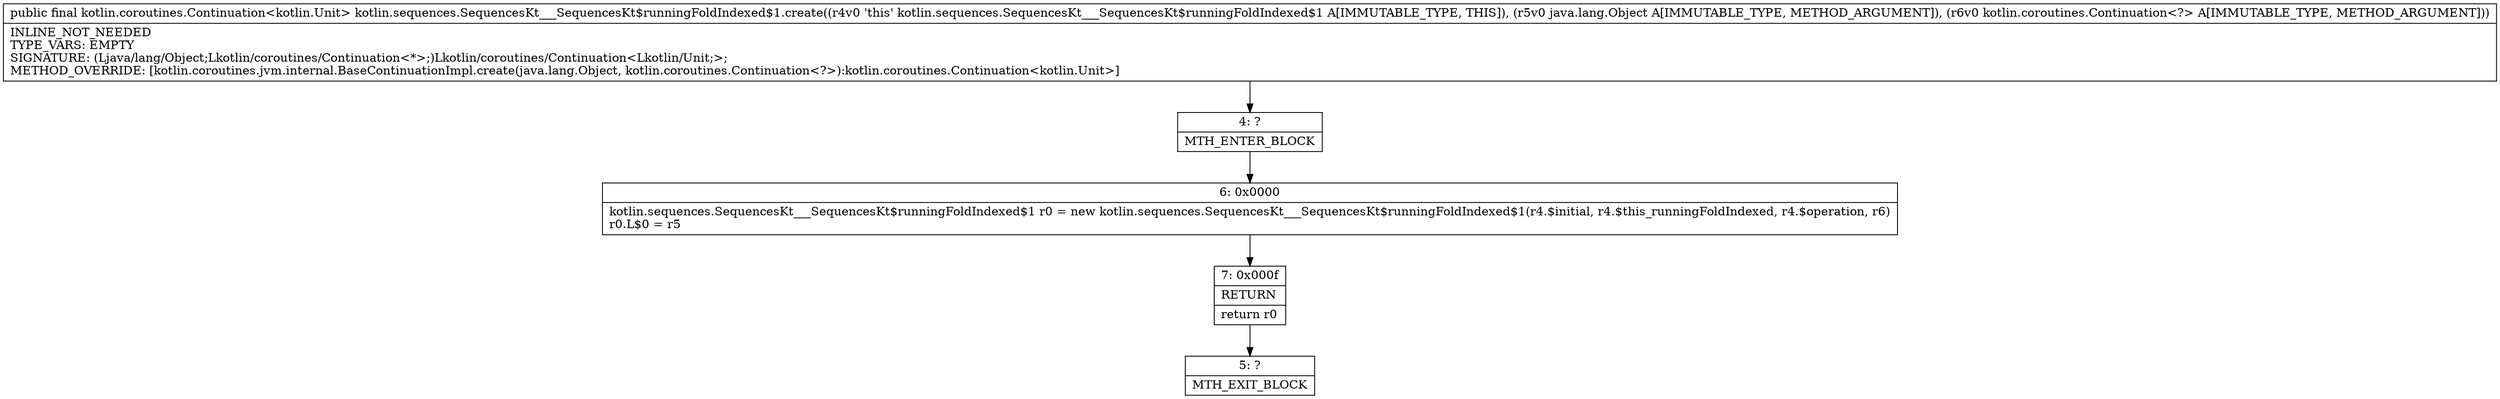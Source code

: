digraph "CFG forkotlin.sequences.SequencesKt___SequencesKt$runningFoldIndexed$1.create(Ljava\/lang\/Object;Lkotlin\/coroutines\/Continuation;)Lkotlin\/coroutines\/Continuation;" {
Node_4 [shape=record,label="{4\:\ ?|MTH_ENTER_BLOCK\l}"];
Node_6 [shape=record,label="{6\:\ 0x0000|kotlin.sequences.SequencesKt___SequencesKt$runningFoldIndexed$1 r0 = new kotlin.sequences.SequencesKt___SequencesKt$runningFoldIndexed$1(r4.$initial, r4.$this_runningFoldIndexed, r4.$operation, r6)\lr0.L$0 = r5\l}"];
Node_7 [shape=record,label="{7\:\ 0x000f|RETURN\l|return r0\l}"];
Node_5 [shape=record,label="{5\:\ ?|MTH_EXIT_BLOCK\l}"];
MethodNode[shape=record,label="{public final kotlin.coroutines.Continuation\<kotlin.Unit\> kotlin.sequences.SequencesKt___SequencesKt$runningFoldIndexed$1.create((r4v0 'this' kotlin.sequences.SequencesKt___SequencesKt$runningFoldIndexed$1 A[IMMUTABLE_TYPE, THIS]), (r5v0 java.lang.Object A[IMMUTABLE_TYPE, METHOD_ARGUMENT]), (r6v0 kotlin.coroutines.Continuation\<?\> A[IMMUTABLE_TYPE, METHOD_ARGUMENT]))  | INLINE_NOT_NEEDED\lTYPE_VARS: EMPTY\lSIGNATURE: (Ljava\/lang\/Object;Lkotlin\/coroutines\/Continuation\<*\>;)Lkotlin\/coroutines\/Continuation\<Lkotlin\/Unit;\>;\lMETHOD_OVERRIDE: [kotlin.coroutines.jvm.internal.BaseContinuationImpl.create(java.lang.Object, kotlin.coroutines.Continuation\<?\>):kotlin.coroutines.Continuation\<kotlin.Unit\>]\l}"];
MethodNode -> Node_4;Node_4 -> Node_6;
Node_6 -> Node_7;
Node_7 -> Node_5;
}

